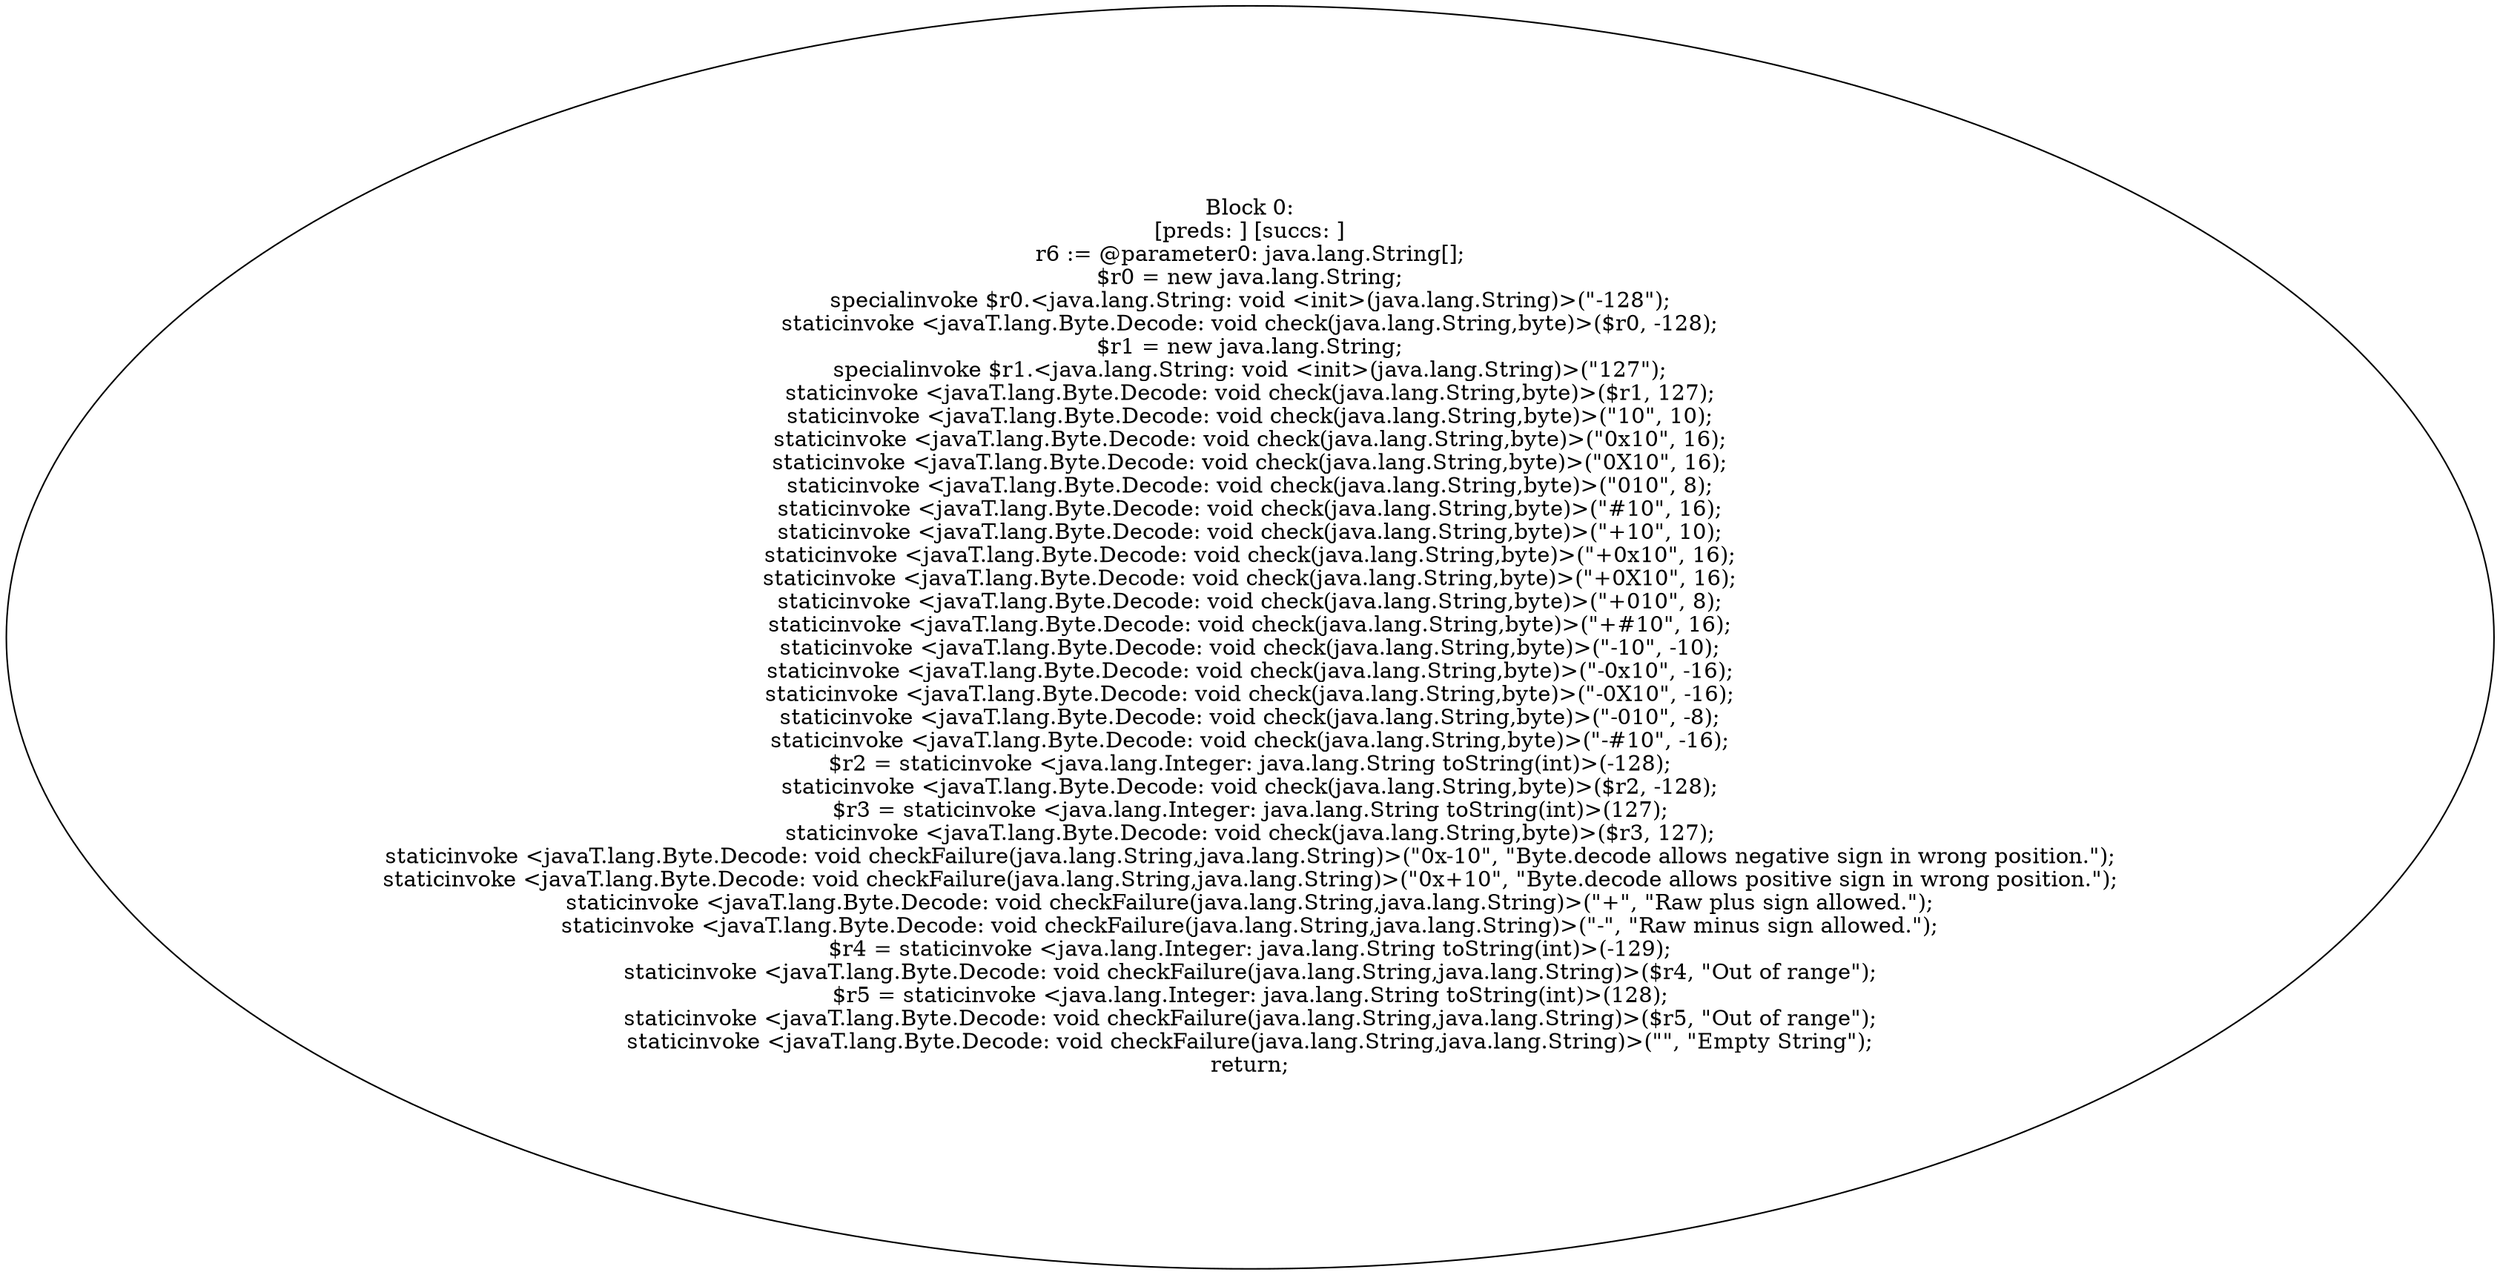 digraph "unitGraph" {
    "Block 0:
[preds: ] [succs: ]
r6 := @parameter0: java.lang.String[];
$r0 = new java.lang.String;
specialinvoke $r0.<java.lang.String: void <init>(java.lang.String)>(\"-128\");
staticinvoke <javaT.lang.Byte.Decode: void check(java.lang.String,byte)>($r0, -128);
$r1 = new java.lang.String;
specialinvoke $r1.<java.lang.String: void <init>(java.lang.String)>(\"127\");
staticinvoke <javaT.lang.Byte.Decode: void check(java.lang.String,byte)>($r1, 127);
staticinvoke <javaT.lang.Byte.Decode: void check(java.lang.String,byte)>(\"10\", 10);
staticinvoke <javaT.lang.Byte.Decode: void check(java.lang.String,byte)>(\"0x10\", 16);
staticinvoke <javaT.lang.Byte.Decode: void check(java.lang.String,byte)>(\"0X10\", 16);
staticinvoke <javaT.lang.Byte.Decode: void check(java.lang.String,byte)>(\"010\", 8);
staticinvoke <javaT.lang.Byte.Decode: void check(java.lang.String,byte)>(\"#10\", 16);
staticinvoke <javaT.lang.Byte.Decode: void check(java.lang.String,byte)>(\"+10\", 10);
staticinvoke <javaT.lang.Byte.Decode: void check(java.lang.String,byte)>(\"+0x10\", 16);
staticinvoke <javaT.lang.Byte.Decode: void check(java.lang.String,byte)>(\"+0X10\", 16);
staticinvoke <javaT.lang.Byte.Decode: void check(java.lang.String,byte)>(\"+010\", 8);
staticinvoke <javaT.lang.Byte.Decode: void check(java.lang.String,byte)>(\"+#10\", 16);
staticinvoke <javaT.lang.Byte.Decode: void check(java.lang.String,byte)>(\"-10\", -10);
staticinvoke <javaT.lang.Byte.Decode: void check(java.lang.String,byte)>(\"-0x10\", -16);
staticinvoke <javaT.lang.Byte.Decode: void check(java.lang.String,byte)>(\"-0X10\", -16);
staticinvoke <javaT.lang.Byte.Decode: void check(java.lang.String,byte)>(\"-010\", -8);
staticinvoke <javaT.lang.Byte.Decode: void check(java.lang.String,byte)>(\"-#10\", -16);
$r2 = staticinvoke <java.lang.Integer: java.lang.String toString(int)>(-128);
staticinvoke <javaT.lang.Byte.Decode: void check(java.lang.String,byte)>($r2, -128);
$r3 = staticinvoke <java.lang.Integer: java.lang.String toString(int)>(127);
staticinvoke <javaT.lang.Byte.Decode: void check(java.lang.String,byte)>($r3, 127);
staticinvoke <javaT.lang.Byte.Decode: void checkFailure(java.lang.String,java.lang.String)>(\"0x-10\", \"Byte.decode allows negative sign in wrong position.\");
staticinvoke <javaT.lang.Byte.Decode: void checkFailure(java.lang.String,java.lang.String)>(\"0x+10\", \"Byte.decode allows positive sign in wrong position.\");
staticinvoke <javaT.lang.Byte.Decode: void checkFailure(java.lang.String,java.lang.String)>(\"+\", \"Raw plus sign allowed.\");
staticinvoke <javaT.lang.Byte.Decode: void checkFailure(java.lang.String,java.lang.String)>(\"-\", \"Raw minus sign allowed.\");
$r4 = staticinvoke <java.lang.Integer: java.lang.String toString(int)>(-129);
staticinvoke <javaT.lang.Byte.Decode: void checkFailure(java.lang.String,java.lang.String)>($r4, \"Out of range\");
$r5 = staticinvoke <java.lang.Integer: java.lang.String toString(int)>(128);
staticinvoke <javaT.lang.Byte.Decode: void checkFailure(java.lang.String,java.lang.String)>($r5, \"Out of range\");
staticinvoke <javaT.lang.Byte.Decode: void checkFailure(java.lang.String,java.lang.String)>(\"\", \"Empty String\");
return;
"
}
